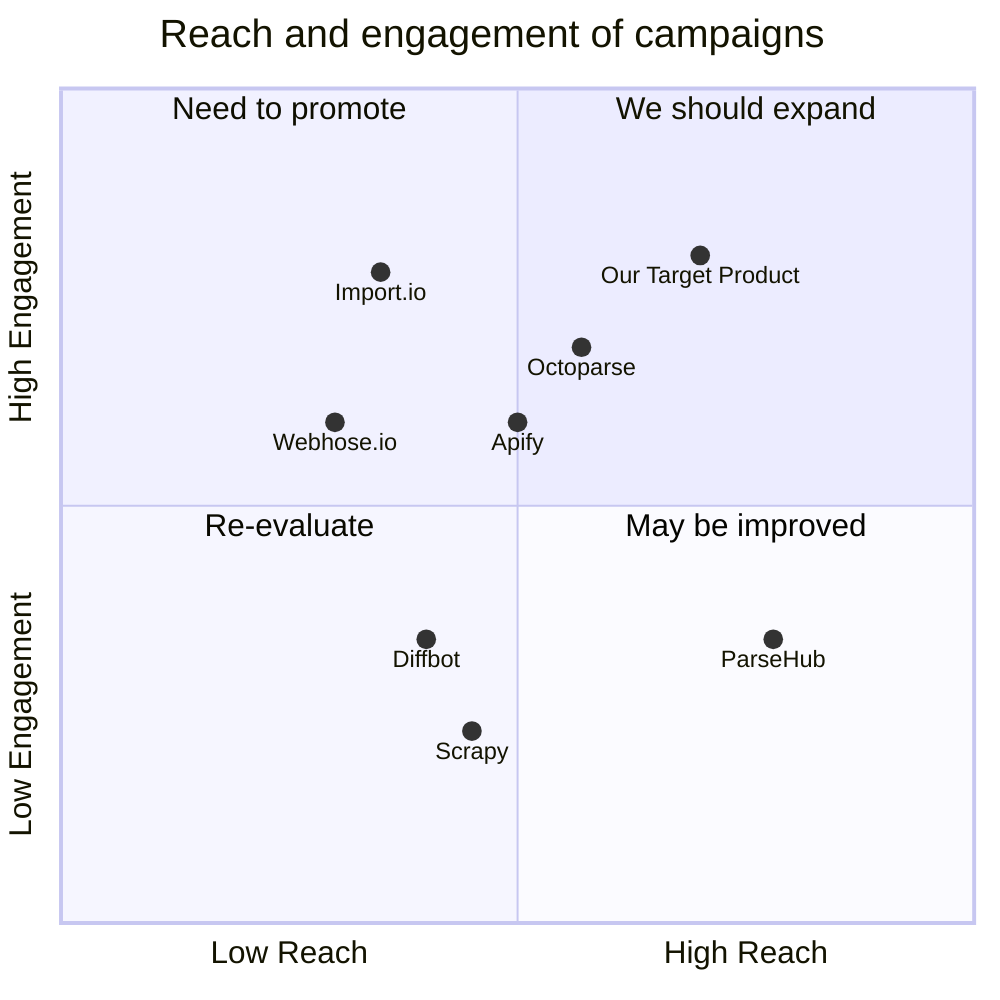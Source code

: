 quadrantChart
    title Reach and engagement of campaigns
    x-axis Low Reach --> High Reach
    y-axis Low Engagement --> High Engagement
    quadrant-1 We should expand
    quadrant-2 Need to promote
    quadrant-3 Re-evaluate
    quadrant-4 May be improved
    "Webhose.io": [0.3, 0.6]
    "Scrapy": [0.45, 0.23]
    "Octoparse": [0.57, 0.69]
    "ParseHub": [0.78, 0.34]
    "Diffbot": [0.40, 0.34]
    "Import.io": [0.35, 0.78]
    "Apify": [0.5, 0.6]
    "Our Target Product": [0.7, 0.8]
